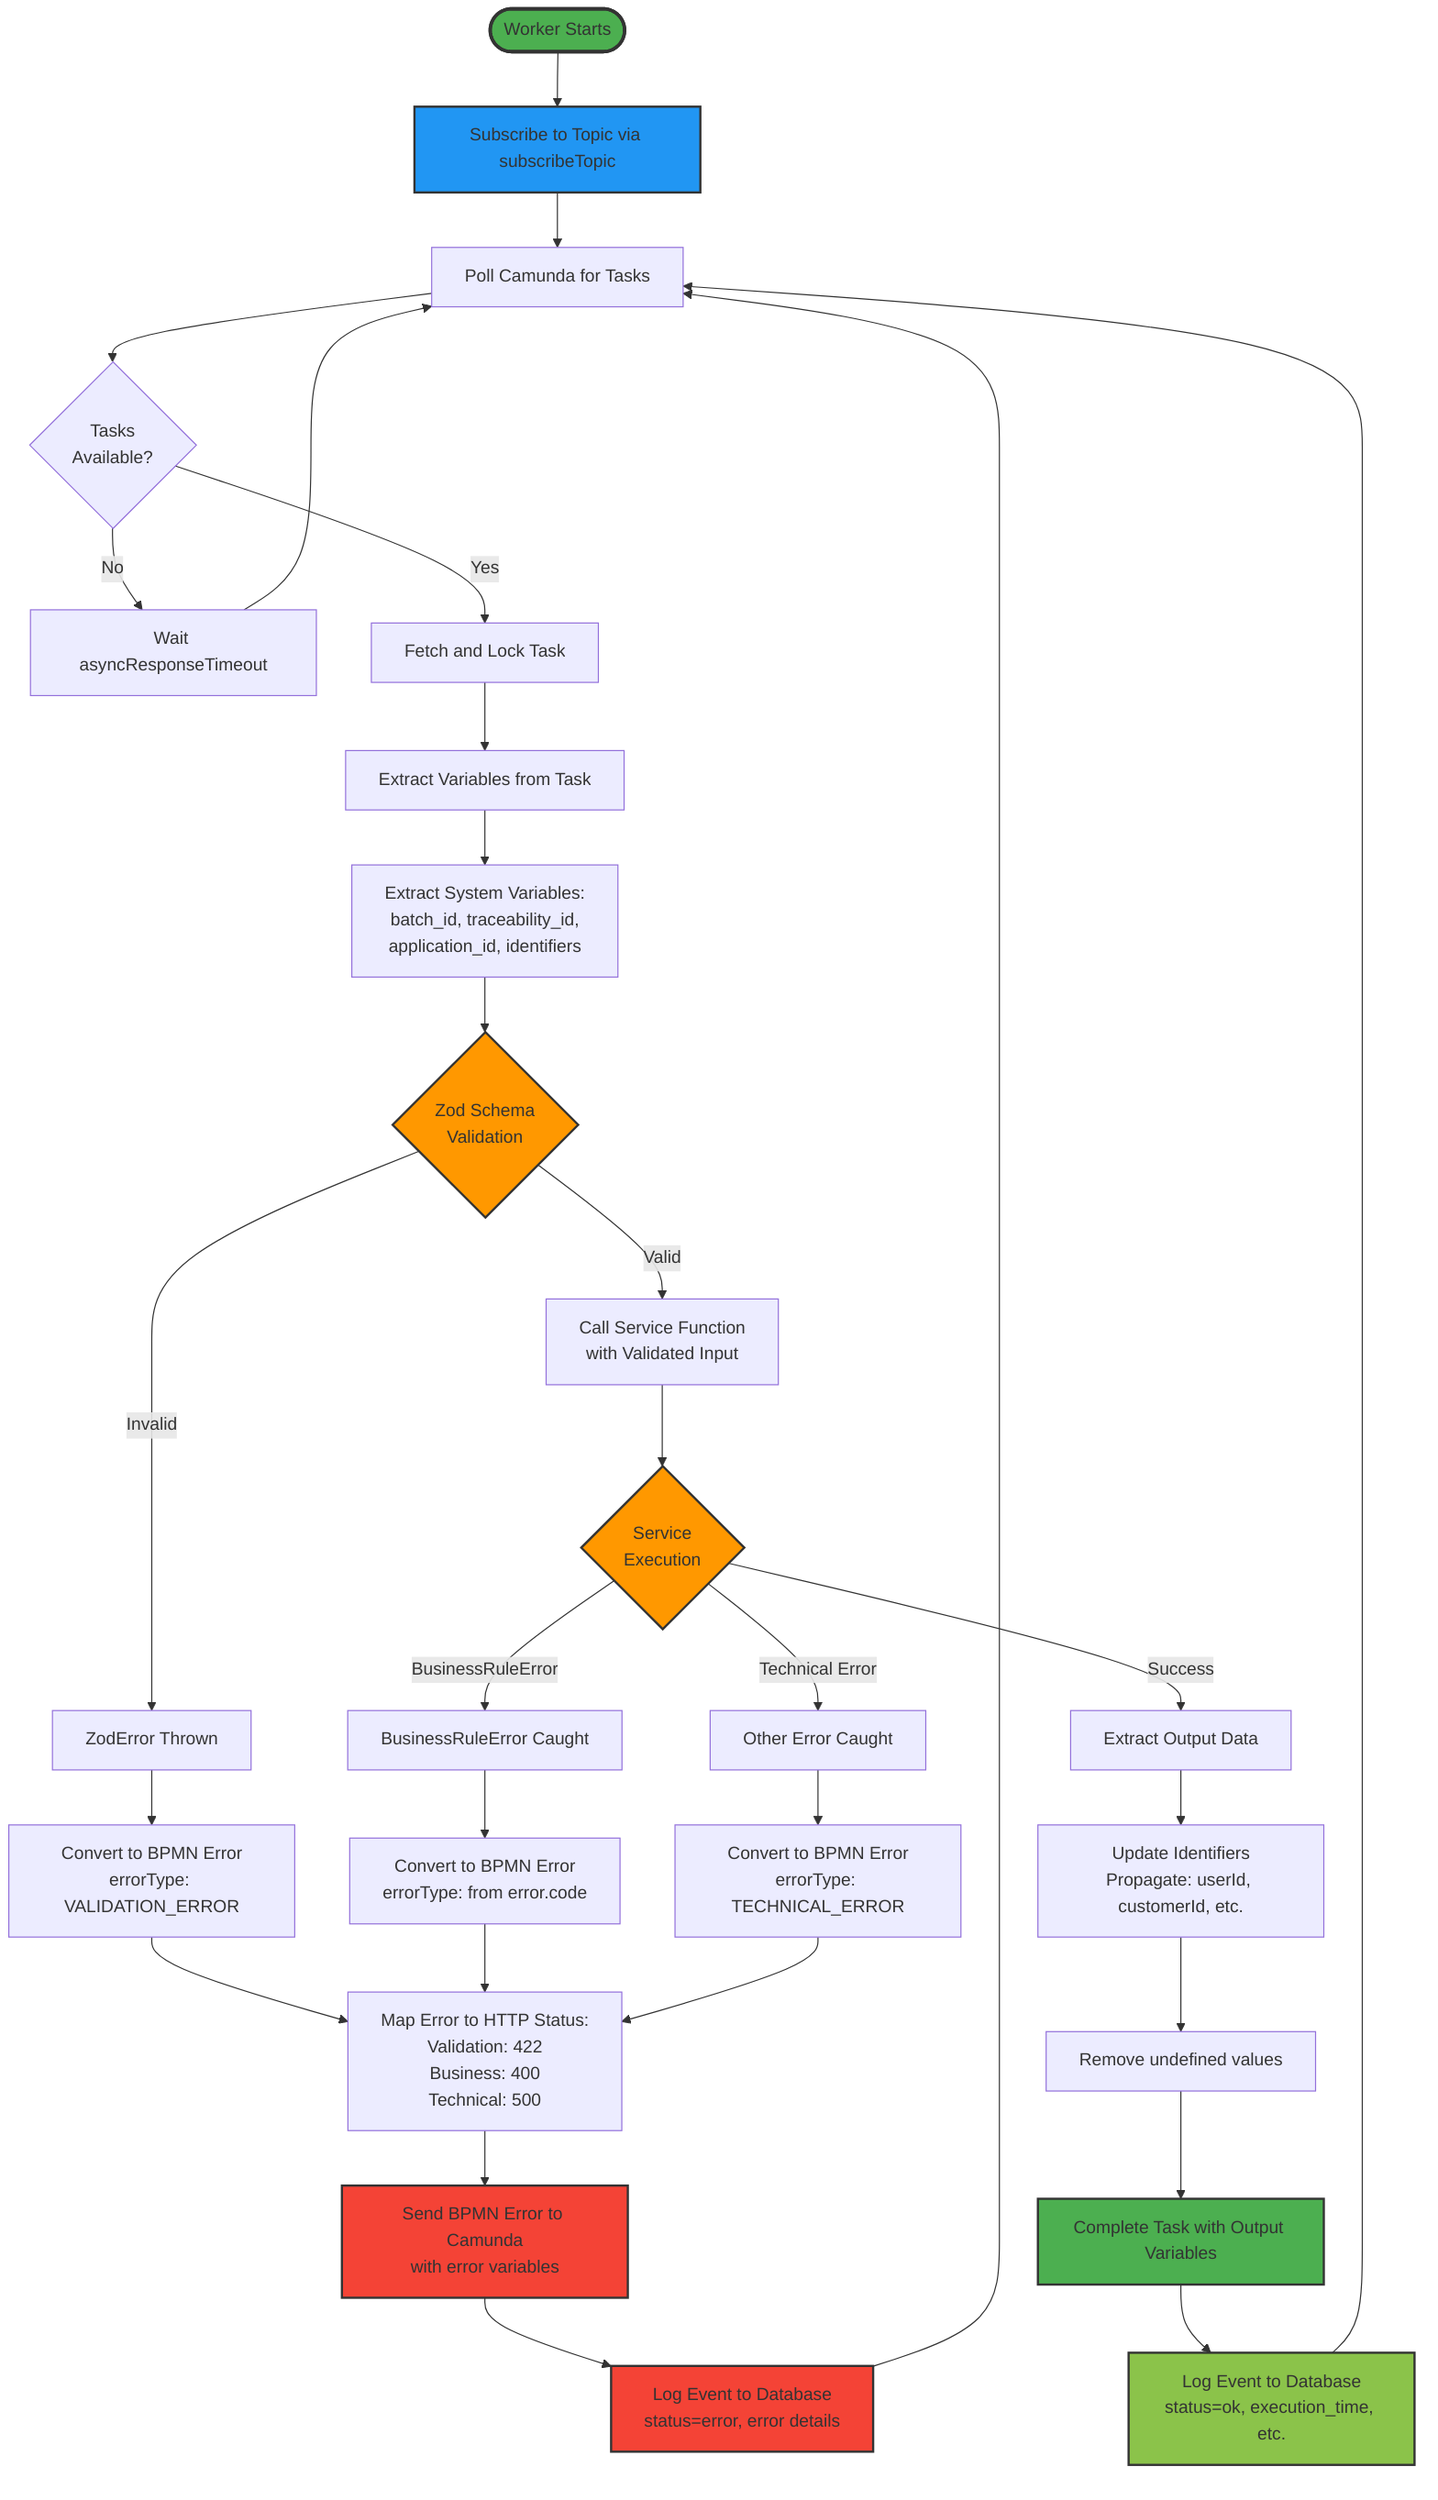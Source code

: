 flowchart TD
    Start([Worker Starts]) --> Subscribe[Subscribe to Topic via subscribeTopic]
    
    Subscribe --> Poll[Poll Camunda for Tasks]
    Poll --> CheckTasks{Tasks<br/>Available?}
    
    CheckTasks -->|No| Wait[Wait asyncResponseTimeout]
    Wait --> Poll
    
    CheckTasks -->|Yes| Fetch[Fetch and Lock Task]
    Fetch --> Extract[Extract Variables from Task]
    
    Extract --> SystemVars[Extract System Variables:<br/>batch_id, traceability_id,<br/>application_id, identifiers]
    
    SystemVars --> Validate{Zod Schema<br/>Validation}
    
    Validate -->|Invalid| ValidationError[ZodError Thrown]
    ValidationError --> ConvertError[Convert to BPMN Error<br/>errorType: VALIDATION_ERROR]
    
    Validate -->|Valid| CallService[Call Service Function<br/>with Validated Input]
    
    CallService --> ServiceExec{Service<br/>Execution}
    
    ServiceExec -->|Success| ExtractOutput[Extract Output Data]
    ExtractOutput --> UpdateIds[Update Identifiers<br/>Propagate: userId, customerId, etc.]
    UpdateIds --> CleanOutput[Remove undefined values]
    CleanOutput --> CompleteTask[Complete Task with Output Variables]
    CompleteTask --> LogSuccess[Log Event to Database<br/>status=ok, execution_time, etc.]
    LogSuccess --> Poll
    
    ServiceExec -->|BusinessRuleError| BRError[BusinessRuleError Caught]
    BRError --> ConvertBR[Convert to BPMN Error<br/>errorType: from error.code]
    
    ServiceExec -->|Technical Error| TechError[Other Error Caught]
    TechError --> ConvertTech[Convert to BPMN Error<br/>errorType: TECHNICAL_ERROR]
    
    ConvertError --> MapStatus[Map Error to HTTP Status:<br/>Validation: 422<br/>Business: 400<br/>Technical: 500]
    ConvertBR --> MapStatus
    ConvertTech --> MapStatus
    
    MapStatus --> BpmnError[Send BPMN Error to Camunda<br/>with error variables]
    BpmnError --> LogError[Log Event to Database<br/>status=error, error details]
    LogError --> Poll

    style Start fill:#4CAF50,stroke:#333,stroke-width:3px
    style Subscribe fill:#2196F3,stroke:#333,stroke-width:2px
    style Validate fill:#FF9800,stroke:#333,stroke-width:2px
    style ServiceExec fill:#FF9800,stroke:#333,stroke-width:2px
    style CompleteTask fill:#4CAF50,stroke:#333,stroke-width:2px
    style BpmnError fill:#f44336,stroke:#333,stroke-width:2px
    style LogSuccess fill:#8BC34A,stroke:#333,stroke-width:2px
    style LogError fill:#f44336,stroke:#333,stroke-width:2px